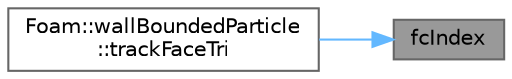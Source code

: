 digraph "fcIndex"
{
 // LATEX_PDF_SIZE
  bgcolor="transparent";
  edge [fontname=Helvetica,fontsize=10,labelfontname=Helvetica,labelfontsize=10];
  node [fontname=Helvetica,fontsize=10,shape=box,height=0.2,width=0.4];
  rankdir="RL";
  Node1 [id="Node000001",label="fcIndex",height=0.2,width=0.4,color="gray40", fillcolor="grey60", style="filled", fontcolor="black",tooltip=" "];
  Node1 -> Node2 [id="edge1_Node000001_Node000002",dir="back",color="steelblue1",style="solid",tooltip=" "];
  Node2 [id="Node000002",label="Foam::wallBoundedParticle\l::trackFaceTri",height=0.2,width=0.4,color="grey40", fillcolor="white", style="filled",URL="$classFoam_1_1wallBoundedParticle.html#ac124872d5c3e8a48ad0591759f9909ac",tooltip=" "];
}
